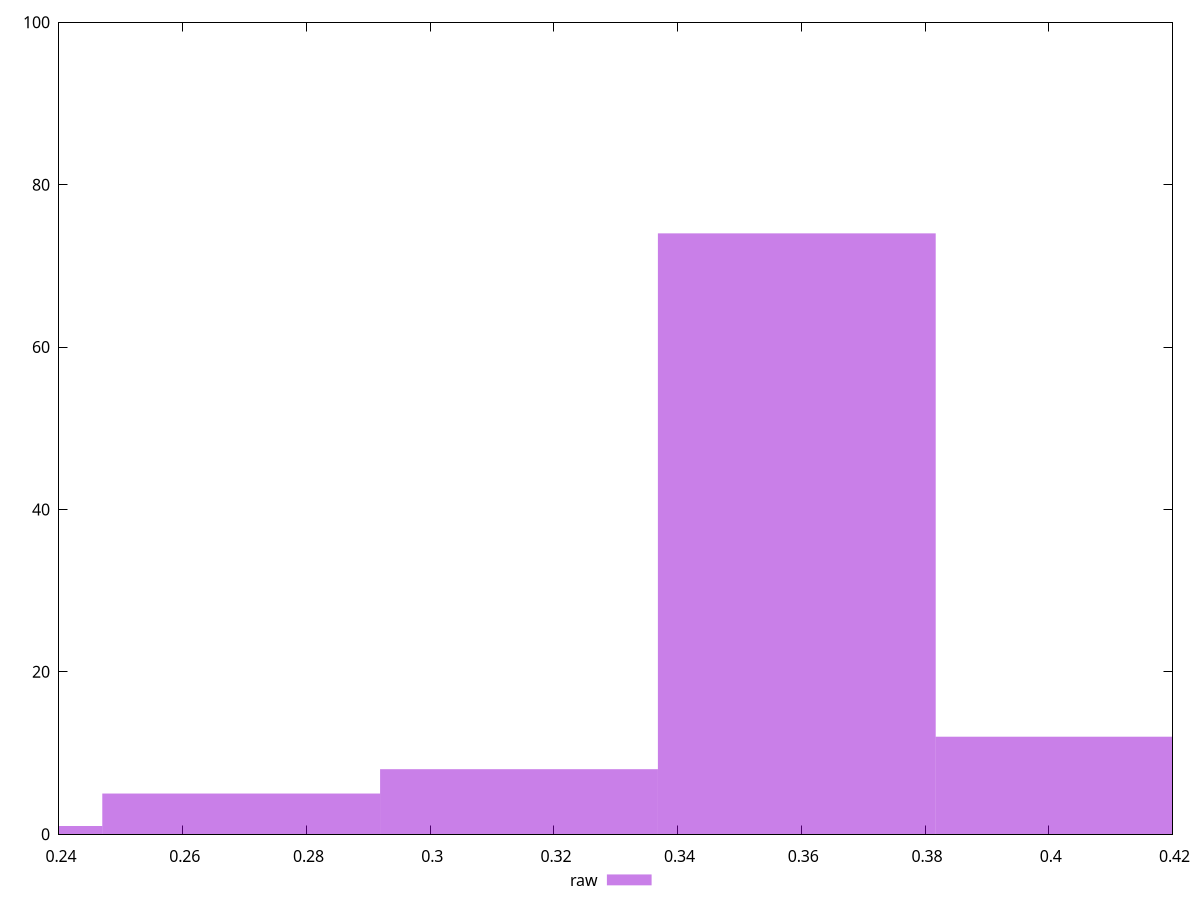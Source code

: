 reset

$raw <<EOF
0.2245422534275648 1
0.35926760548410364 74
0.2694507041130777 5
0.31435915479859067 8
0.4041760561696166 12
EOF

set key outside below
set boxwidth 0.044908450685512954
set xrange [0.24:0.42]
set yrange [0:100]
set trange [0:100]
set style fill transparent solid 0.5 noborder
set terminal svg size 640, 490 enhanced background rgb 'white'
set output "report_00009_2021-02-08T22-37-41.559Z/meta/score/samples/pages+cached/raw/histogram.svg"

plot $raw title "raw" with boxes

reset
